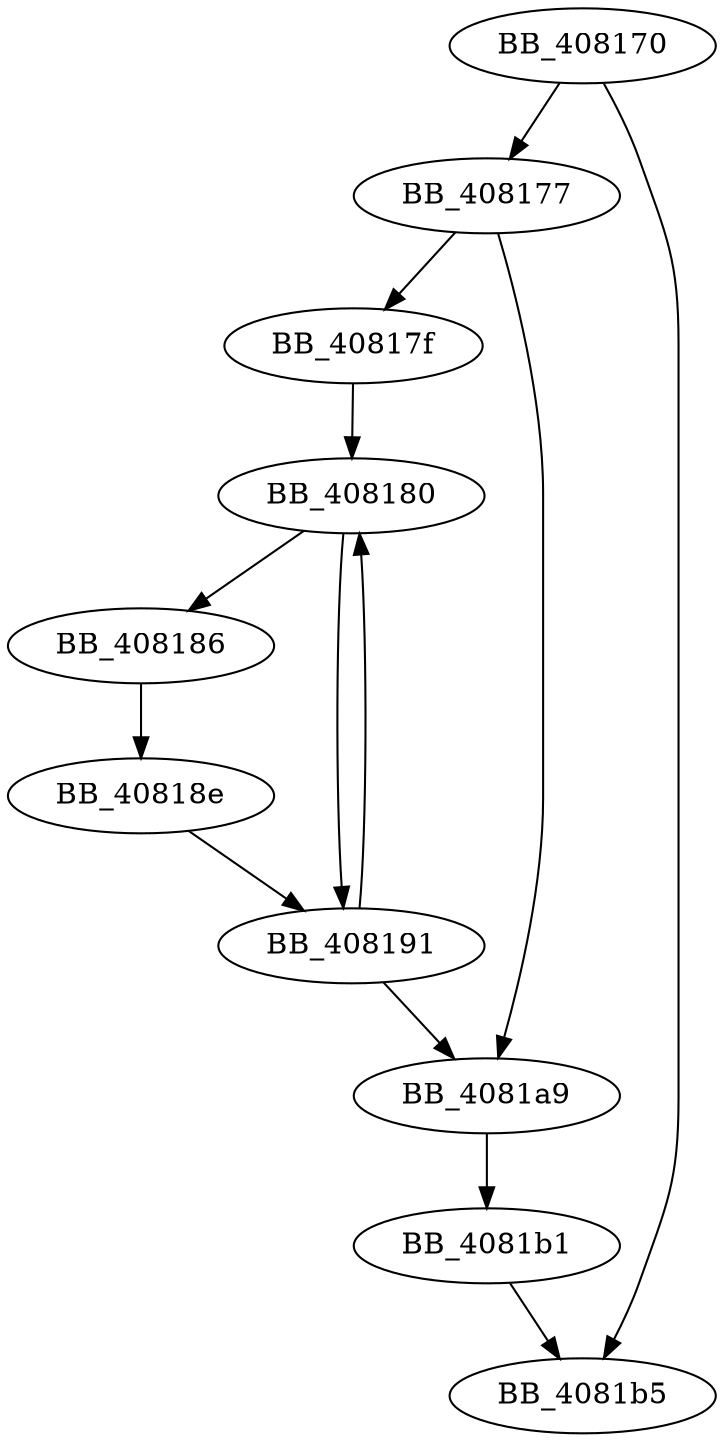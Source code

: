 DiGraph sub_408170{
BB_408170->BB_408177
BB_408170->BB_4081b5
BB_408177->BB_40817f
BB_408177->BB_4081a9
BB_40817f->BB_408180
BB_408180->BB_408186
BB_408180->BB_408191
BB_408186->BB_40818e
BB_40818e->BB_408191
BB_408191->BB_408180
BB_408191->BB_4081a9
BB_4081a9->BB_4081b1
BB_4081b1->BB_4081b5
}
